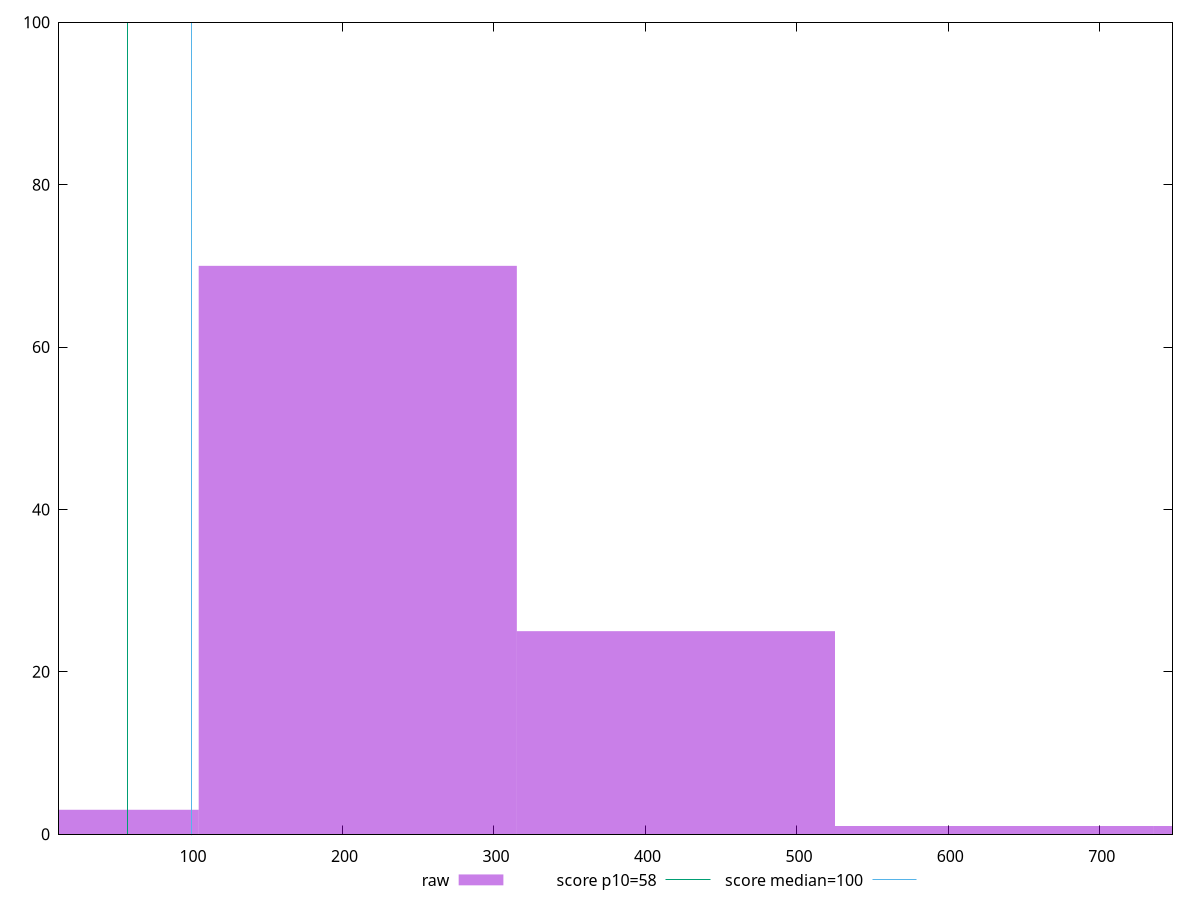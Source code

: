 reset

$raw <<EOF
420.1288079083914 25
210.0644039541957 70
0 3
840.2576158167828 1
630.1932118625871 1
EOF

set key outside below
set boxwidth 210.0644039541957
set xrange [12.8:748]
set yrange [0:100]
set trange [0:100]
set style fill transparent solid 0.5 noborder

set parametric
set terminal svg size 640, 490 enhanced background rgb 'white'
set output "reports/report_00028_2021-02-24T12-49-42.674Z/estimated-input-latency/samples/music/raw/histogram.svg"

plot $raw title "raw" with boxes, \
     58,t title "score p10=58", \
     100,t title "score median=100"

reset
